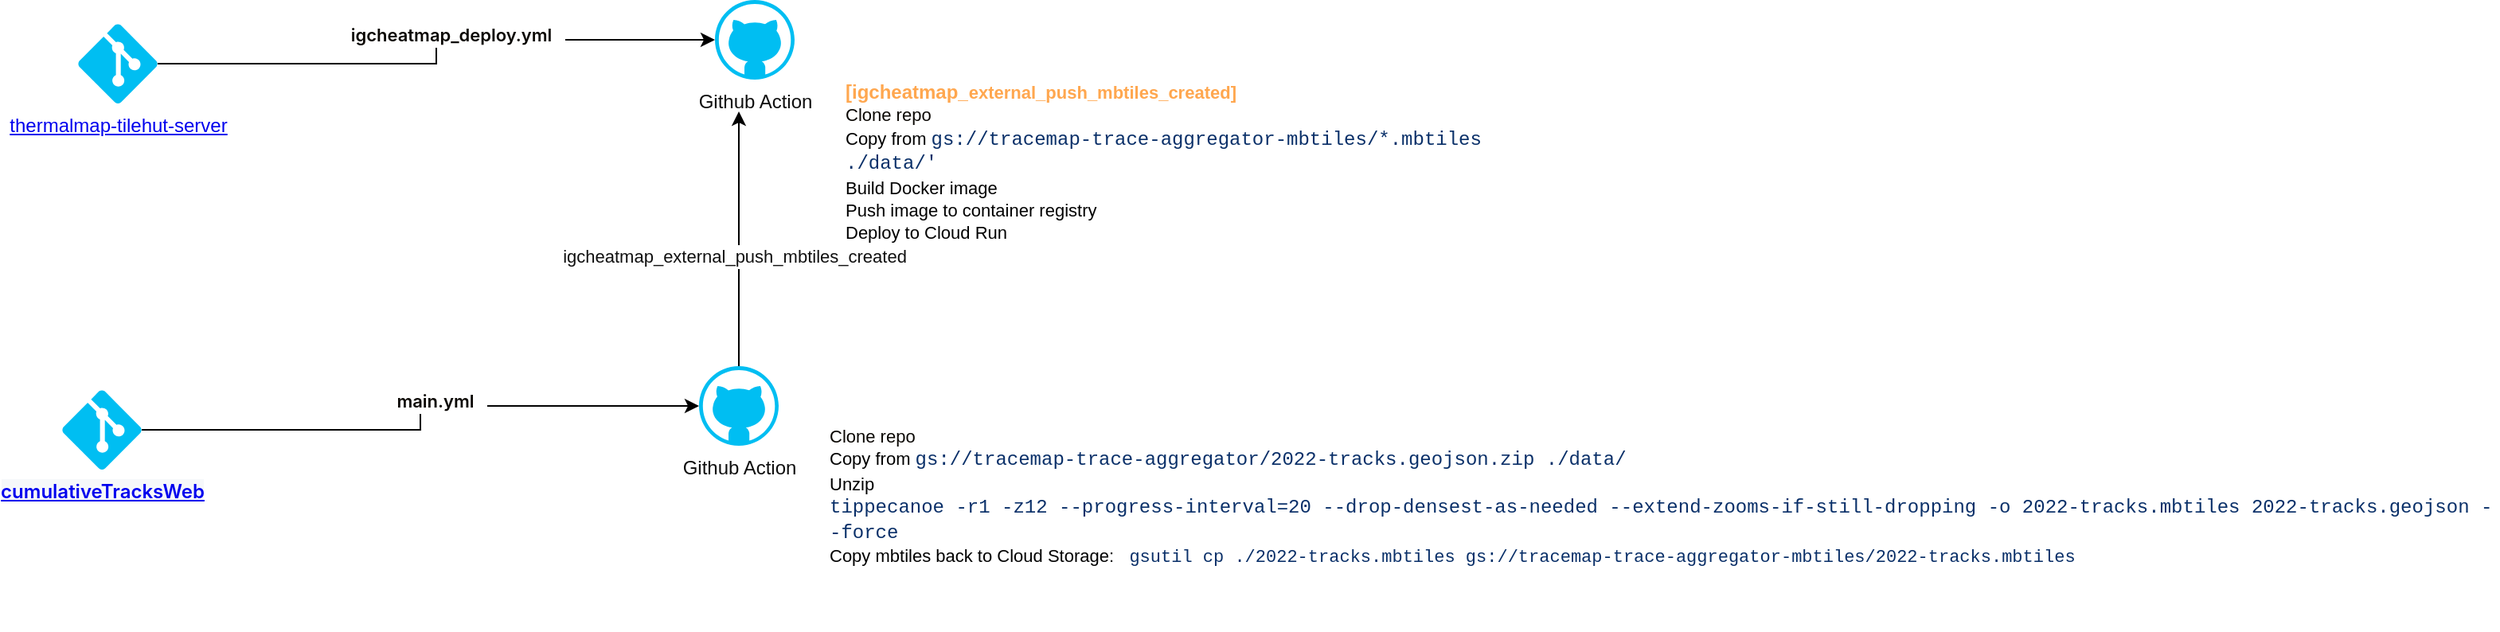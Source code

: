<mxfile version="18.0.4" type="device"><diagram id="Qtwf8P7CKnXM2tg3dbQO" name="Page-1"><mxGraphModel dx="1723" dy="157" grid="1" gridSize="10" guides="1" tooltips="1" connect="1" arrows="1" fold="1" page="1" pageScale="1" pageWidth="1169" pageHeight="827" math="0" shadow="0"><root><mxCell id="0"/><mxCell id="1" parent="0"/><mxCell id="WuWvkECaB5aRvR26TeNN-1" style="edgeStyle=orthogonalEdgeStyle;rounded=0;orthogonalLoop=1;jettySize=auto;html=1;exitX=1;exitY=0.5;exitDx=0;exitDy=0;exitPerimeter=0;entryX=0;entryY=0.5;entryDx=0;entryDy=0;entryPerimeter=0;fontColor=#0A0703;startArrow=none;startFill=0;endArrow=classic;endFill=1;" edge="1" parent="1" source="WuWvkECaB5aRvR26TeNN-3" target="WuWvkECaB5aRvR26TeNN-5"><mxGeometry relative="1" as="geometry"><mxPoint x="420" y="1000" as="targetPoint"/></mxGeometry></mxCell><mxCell id="WuWvkECaB5aRvR26TeNN-2" value="&lt;h2 style=&quot;box-sizing: border-box; margin-bottom: 0px; color: var(--color-fg-muted); font-family: -apple-system, BlinkMacSystemFont, &amp;quot;Segoe UI&amp;quot;, Helvetica, Arial, sans-serif, &amp;quot;Apple Color Emoji&amp;quot;, &amp;quot;Segoe UI Emoji&amp;quot;; text-align: start; margin-top: 0px !important; font-weight: 400 !important; flex: 1 1 auto !important; align-self: center !important; order: inherit !important; width: auto !important; min-width: 0px !important; margin-right: 8px !important; margin-left: 8px !important;&quot; class=&quot;breadcrumb flex-auto flex-self-center min-width-0 text-normal mx-2 width-full width-md-auto flex-order-1 flex-md-order-none mt-3 mt-md-0&quot; id=&quot;blob-path&quot;&gt;&lt;span style=&quot;box-sizing: border-box; font-weight: 600; color: var(--color-fg-default);&quot; class=&quot;final-path&quot;&gt;&lt;font style=&quot;font-size: 11px;&quot;&gt;igcheatmap_deploy.yml&lt;/font&gt;&lt;/span&gt;&lt;/h2&gt;" style="edgeLabel;html=1;align=center;verticalAlign=middle;resizable=0;points=[];fontColor=#0A0703;" vertex="1" connectable="0" parent="WuWvkECaB5aRvR26TeNN-1"><mxGeometry x="0.286" y="3" relative="1" as="geometry"><mxPoint x="-36" y="-2" as="offset"/></mxGeometry></mxCell><mxCell id="WuWvkECaB5aRvR26TeNN-3" value="&lt;a href=&quot;https://github.com/llauner/thermalmap-tilehut-server&quot;&gt;thermalmap-tilehut-server&lt;/a&gt;" style="verticalLabelPosition=bottom;html=1;verticalAlign=top;align=center;strokeColor=none;fillColor=#00BEF2;shape=mxgraph.azure.git_repository;" vertex="1" parent="1"><mxGeometry x="80" y="1005" width="50" height="50" as="geometry"/></mxCell><mxCell id="WuWvkECaB5aRvR26TeNN-4" value="&lt;b style=&quot;color: rgb(255, 167, 79);&quot;&gt;[igcheatmap_&lt;/b&gt;&lt;span style=&quot;font-size: 11px; text-align: center; background-color: rgb(255, 255, 255);&quot;&gt;&lt;b style=&quot;color: rgb(255, 167, 79);&quot;&gt;external_push_mbtiles_created]&lt;/b&gt;&lt;/span&gt;&lt;span style=&quot;font-size: 11px; text-align: center; background-color: rgb(255, 255, 255);&quot;&gt;&lt;font color=&quot;#0a0703&quot;&gt;&lt;br&gt;Clone repo&lt;br&gt;&lt;/font&gt;Copy from&amp;nbsp;&lt;/span&gt;&lt;span style=&quot;color: rgb(10, 48, 105); font-family: ui-monospace, SFMono-Regular, &amp;quot;SF Mono&amp;quot;, Menlo, Consolas, &amp;quot;Liberation Mono&amp;quot;, monospace; background-color: rgb(255, 255, 255);&quot;&gt;gs://tracemap-trace-aggregator-mbtiles/*.mbtiles ./data/&lt;/span&gt;&lt;span style=&quot;box-sizing: border-box; color: rgb(10, 48, 105); font-family: ui-monospace, SFMono-Regular, &amp;quot;SF Mono&amp;quot;, Menlo, Consolas, &amp;quot;Liberation Mono&amp;quot;, monospace; background-color: rgb(255, 255, 255);&quot; class=&quot;pl-pds&quot;&gt;'&lt;/span&gt;&lt;span style=&quot;font-size: 11px; text-align: center; background-color: rgb(255, 255, 255);&quot;&gt;&lt;br&gt;Build Docker image&lt;br&gt;Push image to container registry&lt;br&gt;Deploy to Cloud Run&lt;br&gt;&lt;/span&gt;" style="text;html=1;strokeColor=none;fillColor=none;align=left;verticalAlign=top;whiteSpace=wrap;rounded=0;" vertex="1" parent="1"><mxGeometry x="560" y="1034" width="460" height="136" as="geometry"/></mxCell><mxCell id="WuWvkECaB5aRvR26TeNN-5" value="Github Action" style="verticalLabelPosition=bottom;html=1;verticalAlign=top;align=center;strokeColor=none;fillColor=#00BEF2;shape=mxgraph.azure.github_code;pointerEvents=1;fontColor=#0F0F0F;" vertex="1" parent="1"><mxGeometry x="480" y="990" width="50" height="50" as="geometry"/></mxCell><mxCell id="WuWvkECaB5aRvR26TeNN-6" style="edgeStyle=orthogonalEdgeStyle;rounded=0;orthogonalLoop=1;jettySize=auto;html=1;exitX=1;exitY=0.5;exitDx=0;exitDy=0;exitPerimeter=0;entryX=0;entryY=0.5;entryDx=0;entryDy=0;entryPerimeter=0;fontColor=#0A0703;startArrow=none;startFill=0;endArrow=classic;endFill=1;" edge="1" parent="1" source="WuWvkECaB5aRvR26TeNN-8" target="WuWvkECaB5aRvR26TeNN-11"><mxGeometry relative="1" as="geometry"><mxPoint x="410" y="1230" as="targetPoint"/></mxGeometry></mxCell><mxCell id="WuWvkECaB5aRvR26TeNN-7" value="&lt;h2 style=&quot;box-sizing: border-box; margin-bottom: 0px; color: var(--color-fg-muted); font-family: -apple-system, BlinkMacSystemFont, &amp;quot;Segoe UI&amp;quot;, Helvetica, Arial, sans-serif, &amp;quot;Apple Color Emoji&amp;quot;, &amp;quot;Segoe UI Emoji&amp;quot;; text-align: start; margin-top: 0px !important; font-weight: 400 !important; flex: 1 1 auto !important; align-self: center !important; order: inherit !important; width: auto !important; min-width: 0px !important; margin-right: 8px !important; margin-left: 8px !important;&quot; class=&quot;breadcrumb flex-auto flex-self-center min-width-0 text-normal mx-2 width-full width-md-auto flex-order-1 flex-md-order-none mt-3 mt-md-0&quot; id=&quot;blob-path&quot;&gt;&lt;span style=&quot;box-sizing: border-box; font-weight: 600; color: var(--color-fg-default);&quot; class=&quot;final-path&quot;&gt;&lt;font style=&quot;font-size: 11px;&quot;&gt;main.yml&lt;/font&gt;&lt;/span&gt;&lt;/h2&gt;" style="edgeLabel;html=1;align=center;verticalAlign=middle;resizable=0;points=[];fontColor=#0A0703;" vertex="1" connectable="0" parent="WuWvkECaB5aRvR26TeNN-6"><mxGeometry x="0.286" y="3" relative="1" as="geometry"><mxPoint x="-36" y="-2" as="offset"/></mxGeometry></mxCell><mxCell id="WuWvkECaB5aRvR26TeNN-8" value="&lt;a data-pjax=&quot;#repo-content-pjax-container&quot; data-turbo-frame=&quot;repo-content-turbo-frame&quot; href=&quot;https://github.com/llauner/cumulativeTracksWeb&quot; style=&quot;box-sizing: border-box; background-color: rgb(246, 248, 250); font-family: -apple-system, BlinkMacSystemFont, &amp;quot;Segoe UI&amp;quot;, Helvetica, Arial, sans-serif, &amp;quot;Apple Color Emoji&amp;quot;, &amp;quot;Segoe UI Emoji&amp;quot;; font-weight: 600; text-align: start;&quot;&gt;&lt;font style=&quot;font-size: 12px;&quot;&gt;cumulativeTracksWeb&lt;/font&gt;&lt;/a&gt;" style="verticalLabelPosition=bottom;html=1;verticalAlign=top;align=center;strokeColor=none;fillColor=#00BEF2;shape=mxgraph.azure.git_repository;" vertex="1" parent="1"><mxGeometry x="70" y="1235" width="50" height="50" as="geometry"/></mxCell><mxCell id="WuWvkECaB5aRvR26TeNN-9" style="edgeStyle=orthogonalEdgeStyle;rounded=0;orthogonalLoop=1;jettySize=auto;html=1;entryX=0.3;entryY=1.4;entryDx=0;entryDy=0;entryPerimeter=0;fontSize=12;" edge="1" parent="1" source="WuWvkECaB5aRvR26TeNN-11" target="WuWvkECaB5aRvR26TeNN-5"><mxGeometry relative="1" as="geometry"/></mxCell><mxCell id="WuWvkECaB5aRvR26TeNN-10" value="&lt;span style=&quot;color: rgb(15, 15, 15); font-size: 11px;&quot;&gt;igcheatmap_external_push_mbtiles_created&lt;/span&gt;" style="edgeLabel;html=1;align=center;verticalAlign=middle;resizable=0;points=[];fontSize=12;" vertex="1" connectable="0" parent="WuWvkECaB5aRvR26TeNN-9"><mxGeometry x="-0.138" y="3" relative="1" as="geometry"><mxPoint as="offset"/></mxGeometry></mxCell><mxCell id="WuWvkECaB5aRvR26TeNN-11" value="Github Action" style="verticalLabelPosition=bottom;html=1;verticalAlign=top;align=center;strokeColor=none;fillColor=#00BEF2;shape=mxgraph.azure.github_code;pointerEvents=1;fontColor=#0F0F0F;" vertex="1" parent="1"><mxGeometry x="470" y="1220" width="50" height="50" as="geometry"/></mxCell><mxCell id="WuWvkECaB5aRvR26TeNN-12" value="&lt;span style=&quot;font-size: 11px; text-align: center; background-color: rgb(255, 255, 255);&quot;&gt;&lt;font color=&quot;#0a0703&quot;&gt;Clone repo&lt;br&gt;&lt;/font&gt;Copy from&amp;nbsp;&lt;/span&gt;&lt;span style=&quot;color: rgb(10, 48, 105); font-family: ui-monospace, SFMono-Regular, &amp;quot;SF Mono&amp;quot;, Menlo, Consolas, &amp;quot;Liberation Mono&amp;quot;, monospace; background-color: rgb(255, 255, 255);&quot;&gt;gs://tracemap-trace-aggregator/2022-tracks.geojson.zip ./data/&lt;/span&gt;&lt;span style=&quot;font-size: 11px; text-align: center; background-color: rgb(255, 255, 255);&quot;&gt;&lt;br&gt;Unzip&lt;br&gt;&lt;/span&gt;&lt;span style=&quot;color: rgb(10, 48, 105); font-family: ui-monospace, SFMono-Regular, &amp;quot;SF Mono&amp;quot;, Menlo, Consolas, &amp;quot;Liberation Mono&amp;quot;, monospace; background-color: rgb(255, 255, 255);&quot;&gt;tippecanoe -r1 -z12 --progress-interval=20 --drop-densest-as-needed --extend-zooms-if-still-dropping  -o 2022-tracks.mbtiles 2022-tracks.geojson --force&lt;/span&gt;&lt;span style=&quot;font-size: 11px; text-align: center; background-color: rgb(255, 255, 255);&quot;&gt;&lt;br&gt;Copy mbtiles back to Cloud Storage:&amp;nbsp;&lt;/span&gt;&lt;span style=&quot;text-align: center;&quot;&gt;&lt;font face=&quot;ui-monospace, SFMono-Regular, SF Mono, Menlo, Consolas, Liberation Mono, monospace&quot; color=&quot;#0a3069&quot;&gt;&lt;span style=&quot;font-size: 11px; background-color: rgb(255, 255, 255);&quot;&gt;&amp;nbsp;gsutil cp ./2022-tracks.mbtiles gs://tracemap-trace-aggregator-mbtiles/2022-tracks.mbtiles&lt;/span&gt;&lt;/font&gt;&lt;br&gt;&lt;/span&gt;" style="text;html=1;strokeColor=none;fillColor=none;align=left;verticalAlign=top;whiteSpace=wrap;rounded=0;" vertex="1" parent="1"><mxGeometry x="550" y="1250" width="1050" height="136" as="geometry"/></mxCell></root></mxGraphModel></diagram></mxfile>